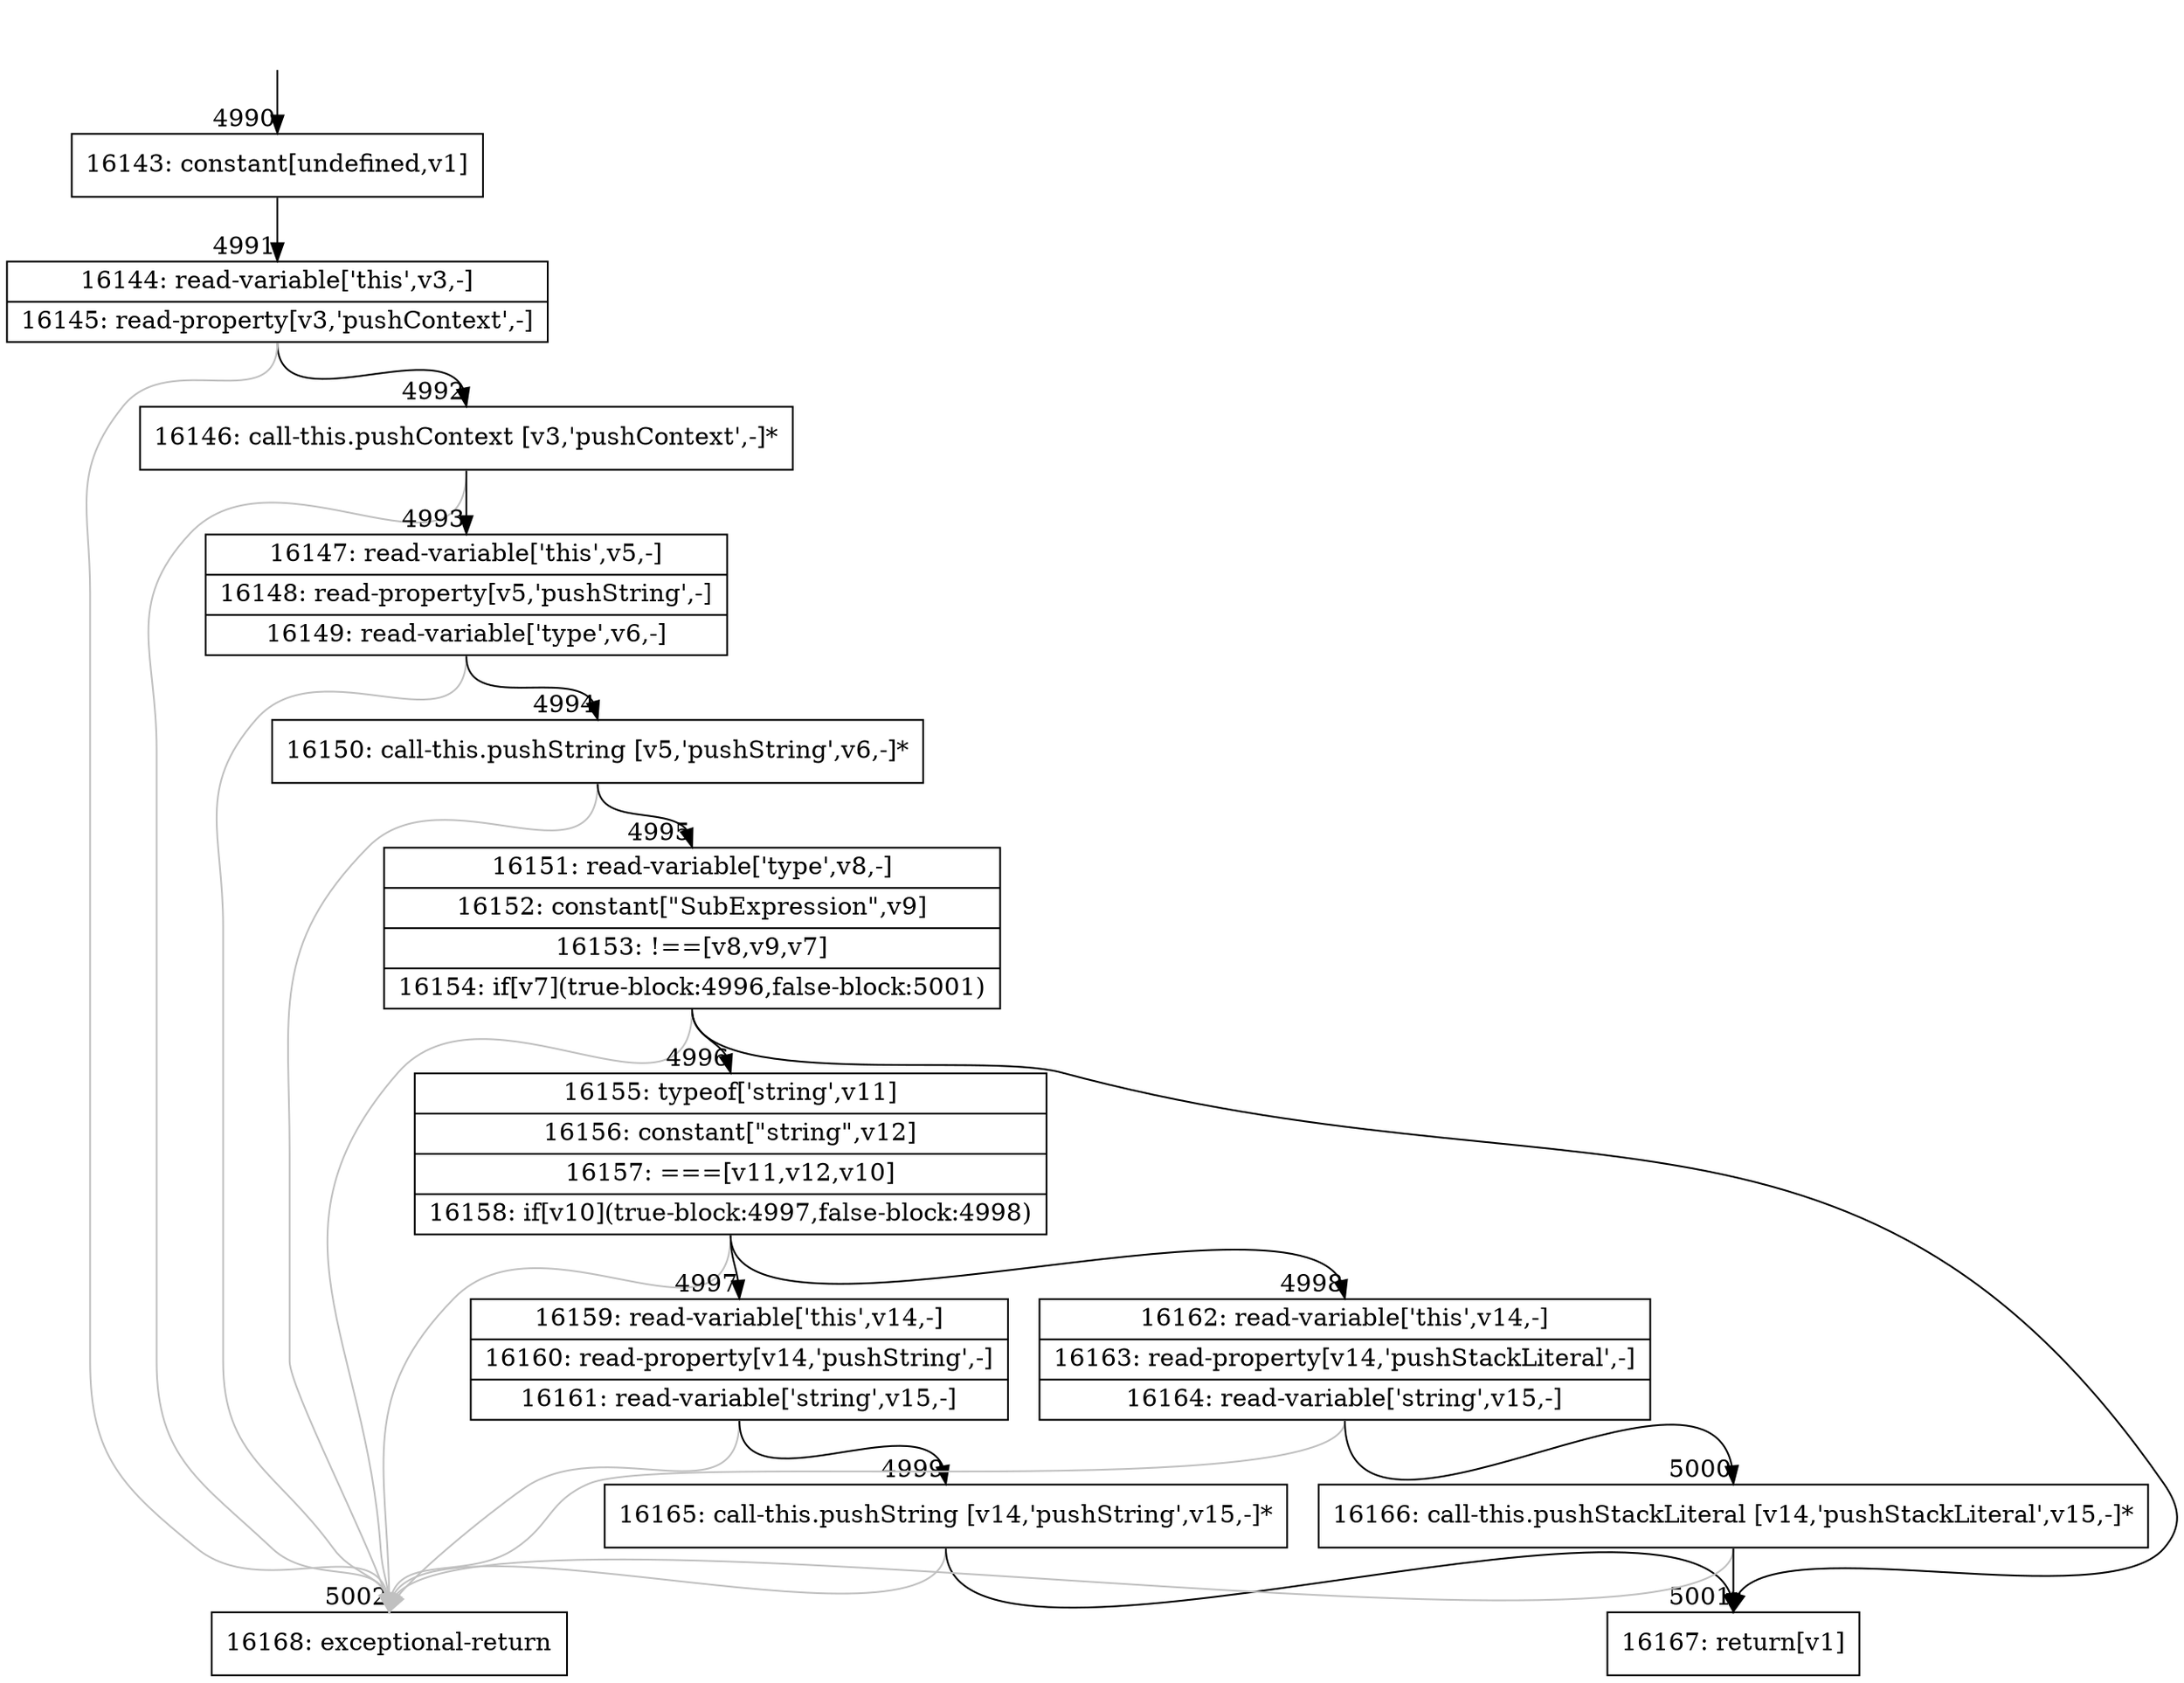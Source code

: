 digraph {
rankdir="TD"
BB_entry230[shape=none,label=""];
BB_entry230 -> BB4990 [tailport=s, headport=n, headlabel="    4990"]
BB4990 [shape=record label="{16143: constant[undefined,v1]}" ] 
BB4990 -> BB4991 [tailport=s, headport=n, headlabel="      4991"]
BB4991 [shape=record label="{16144: read-variable['this',v3,-]|16145: read-property[v3,'pushContext',-]}" ] 
BB4991 -> BB4992 [tailport=s, headport=n, headlabel="      4992"]
BB4991 -> BB5002 [tailport=s, headport=n, color=gray, headlabel="      5002"]
BB4992 [shape=record label="{16146: call-this.pushContext [v3,'pushContext',-]*}" ] 
BB4992 -> BB4993 [tailport=s, headport=n, headlabel="      4993"]
BB4992 -> BB5002 [tailport=s, headport=n, color=gray]
BB4993 [shape=record label="{16147: read-variable['this',v5,-]|16148: read-property[v5,'pushString',-]|16149: read-variable['type',v6,-]}" ] 
BB4993 -> BB4994 [tailport=s, headport=n, headlabel="      4994"]
BB4993 -> BB5002 [tailport=s, headport=n, color=gray]
BB4994 [shape=record label="{16150: call-this.pushString [v5,'pushString',v6,-]*}" ] 
BB4994 -> BB4995 [tailport=s, headport=n, headlabel="      4995"]
BB4994 -> BB5002 [tailport=s, headport=n, color=gray]
BB4995 [shape=record label="{16151: read-variable['type',v8,-]|16152: constant[\"SubExpression\",v9]|16153: !==[v8,v9,v7]|16154: if[v7](true-block:4996,false-block:5001)}" ] 
BB4995 -> BB4996 [tailport=s, headport=n, headlabel="      4996"]
BB4995 -> BB5001 [tailport=s, headport=n, headlabel="      5001"]
BB4995 -> BB5002 [tailport=s, headport=n, color=gray]
BB4996 [shape=record label="{16155: typeof['string',v11]|16156: constant[\"string\",v12]|16157: ===[v11,v12,v10]|16158: if[v10](true-block:4997,false-block:4998)}" ] 
BB4996 -> BB4997 [tailport=s, headport=n, headlabel="      4997"]
BB4996 -> BB4998 [tailport=s, headport=n, headlabel="      4998"]
BB4996 -> BB5002 [tailport=s, headport=n, color=gray]
BB4997 [shape=record label="{16159: read-variable['this',v14,-]|16160: read-property[v14,'pushString',-]|16161: read-variable['string',v15,-]}" ] 
BB4997 -> BB4999 [tailport=s, headport=n, headlabel="      4999"]
BB4997 -> BB5002 [tailport=s, headport=n, color=gray]
BB4998 [shape=record label="{16162: read-variable['this',v14,-]|16163: read-property[v14,'pushStackLiteral',-]|16164: read-variable['string',v15,-]}" ] 
BB4998 -> BB5000 [tailport=s, headport=n, headlabel="      5000"]
BB4998 -> BB5002 [tailport=s, headport=n, color=gray]
BB4999 [shape=record label="{16165: call-this.pushString [v14,'pushString',v15,-]*}" ] 
BB4999 -> BB5001 [tailport=s, headport=n]
BB4999 -> BB5002 [tailport=s, headport=n, color=gray]
BB5000 [shape=record label="{16166: call-this.pushStackLiteral [v14,'pushStackLiteral',v15,-]*}" ] 
BB5000 -> BB5001 [tailport=s, headport=n]
BB5000 -> BB5002 [tailport=s, headport=n, color=gray]
BB5001 [shape=record label="{16167: return[v1]}" ] 
BB5002 [shape=record label="{16168: exceptional-return}" ] 
//#$~ 3106
}
